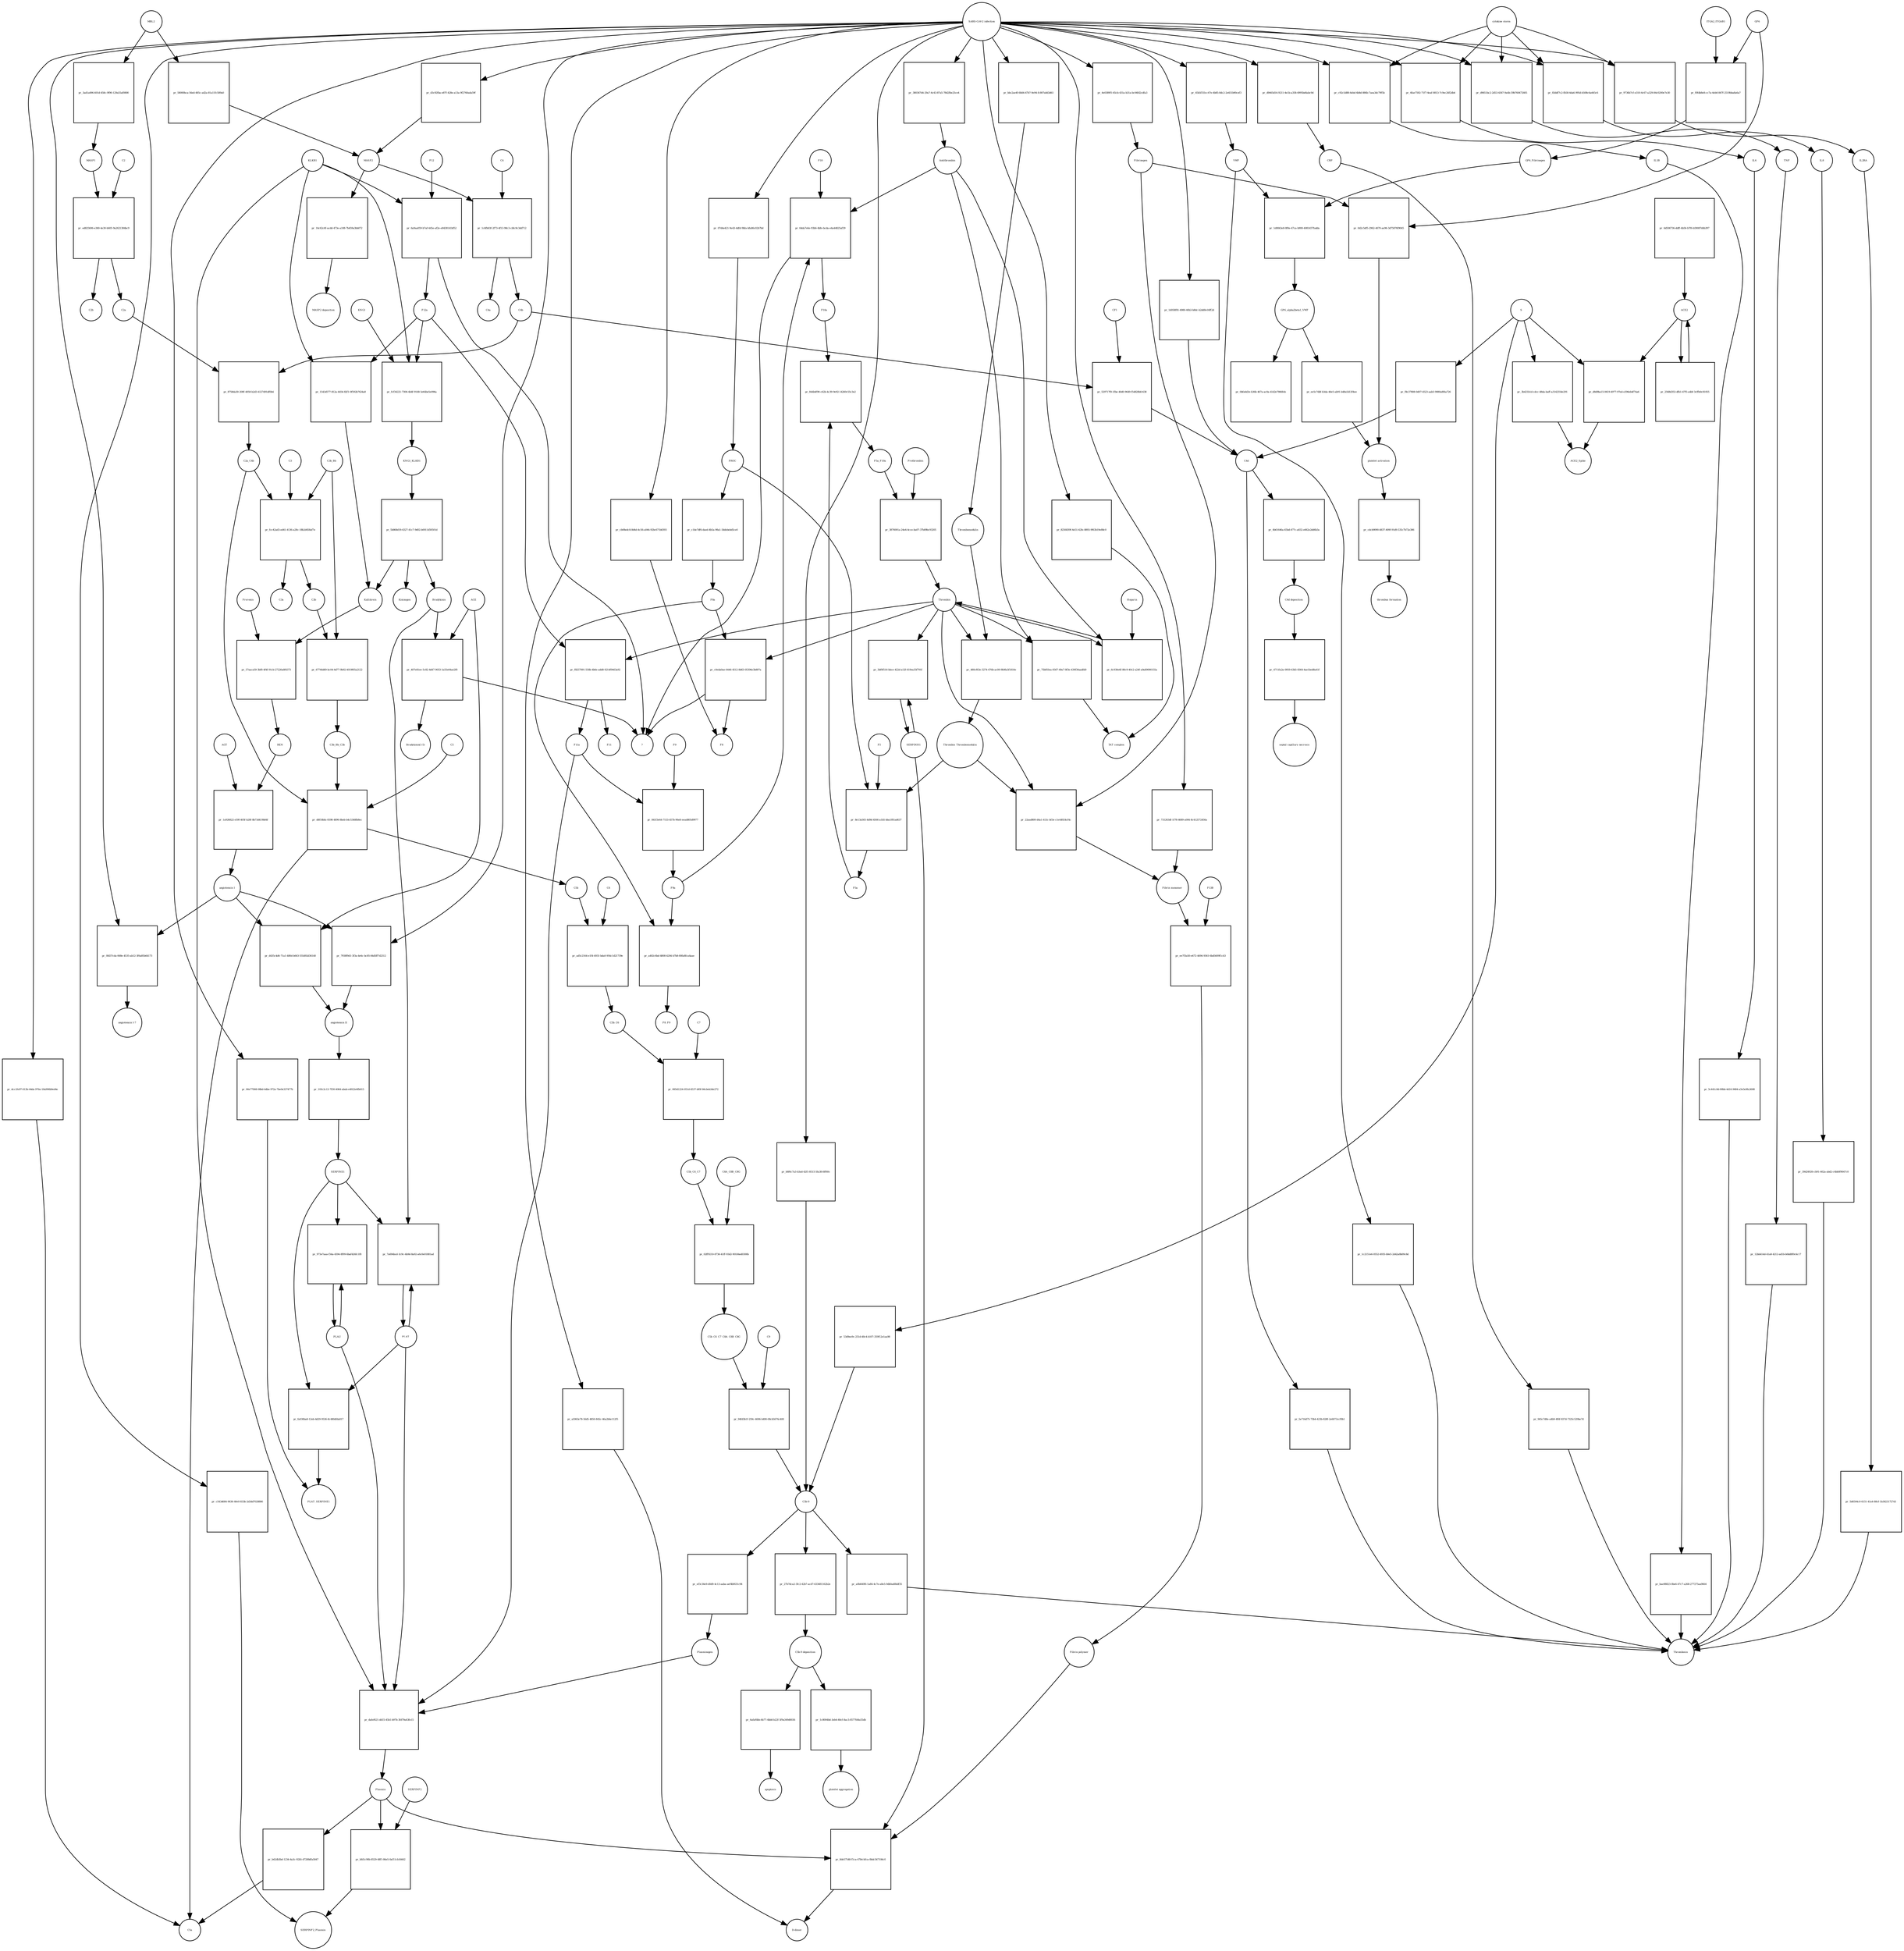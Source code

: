 strict digraph  {
C4b [annotation="", bipartite=0, cls=macromolecule, fontsize=4, label=C4b, shape=circle];
"pr_8758da30-208f-4058-b2d3-4127d91df0b4" [annotation="", bipartite=1, cls=process, fontsize=4, label="pr_8758da30-208f-4058-b2d3-4127d91df0b4", shape=square];
C2a [annotation="", bipartite=0, cls=macromolecule, fontsize=4, label=C2a, shape=circle];
C2a_C4b [annotation="", bipartite=0, cls=complex, fontsize=4, label=C2a_C4b, shape=circle];
C3b [annotation="", bipartite=0, cls=macromolecule, fontsize=4, label=C3b, shape=circle];
"pr_67746d69-bc04-4d77-9b92-4019f65a2122" [annotation="", bipartite=1, cls=process, fontsize=4, label="pr_67746d69-bc04-4d77-9b92-4019f65a2122", shape=square];
C3b_Bb [annotation="urn_miriam_pubmed_12440962|urn_miriam_brenda_3.4.21.47", bipartite=0, cls=complex, fontsize=4, label=C3b_Bb, shape=circle];
C3b_Bb_C3b [annotation="urn_miriam_pubmed_12440962|urn_miriam_brenda_34.4.21.47", bipartite=0, cls=complex, fontsize=4, label=C3b_Bb_C3b, shape=circle];
"pr_529717f0-1fbe-40d0-9649-f54828bfc638" [annotation="", bipartite=1, cls=process, fontsize=4, label="pr_529717f0-1fbe-40d0-9649-f54828bfc638", shape=square];
C4d [annotation="", bipartite=0, cls=macromolecule, fontsize=4, label=C4d, shape=circle];
CFI [annotation="urn_miriam_hgnc_HGNC%3A2771", bipartite=0, cls=macromolecule, fontsize=4, label=CFI, shape=circle];
"pr_4b61646a-65bd-477c-a832-e662e2dd6b3a" [annotation="", bipartite=1, cls=process, fontsize=4, label="pr_4b61646a-65bd-477c-a832-e662e2dd6b3a", shape=square];
"C4d deposition" [annotation="", bipartite=0, cls=phenotype, fontsize=4, label="C4d deposition", shape=circle];
"pr_4711fa2a-0959-43b5-8364-4ae1bed8a41f" [annotation="", bipartite=1, cls=process, fontsize=4, label="pr_4711fa2a-0959-43b5-8364-4ae1bed8a41f", shape=square];
"septal capillary necrosis" [annotation="", bipartite=0, cls=phenotype, fontsize=4, label="septal capillary necrosis", shape=circle];
"C5b-9" [annotation="", bipartite=0, cls=complex, fontsize=4, label="C5b-9", shape=circle];
"pr_27b7dca2-3fc2-42b7-acd7-633481162b2e" [annotation="", bipartite=1, cls=process, fontsize=4, label="pr_27b7dca2-3fc2-42b7-acd7-633481162b2e", shape=square];
"C5b-9 deposition" [annotation="", bipartite=0, cls=phenotype, fontsize=4, label="C5b-9 deposition", shape=circle];
"SARS-CoV-2 infection" [annotation=urn_miriam_taxonomy_2697049, bipartite=0, cls=phenotype, fontsize=4, label="SARS-CoV-2 infection", shape=circle];
"pr_731263df-1f78-4689-a004-8c412572456a" [annotation="", bipartite=1, cls=process, fontsize=4, label="pr_731263df-1f78-4689-a004-8c412572456a", shape=square];
"Fibrin monomer" [annotation="", bipartite=0, cls=macromolecule, fontsize=4, label="Fibrin monomer", shape=circle];
"pr_cb08edc8-8d4d-4c56-a044-92bc671b8393" [annotation="", bipartite=1, cls=process, fontsize=4, label="pr_cb08edc8-8d4d-4c56-a044-92bc671b8393", shape=square];
F8 [annotation="urn_miriam_hgnc_HGNC%3A3546", bipartite=0, cls=macromolecule, fontsize=4, label=F8, shape=circle];
"pr_380367d4-29a7-4c43-87a5-78d2fbe25ce4" [annotation="", bipartite=1, cls=process, fontsize=4, label="pr_380367d4-29a7-4c43-87a5-78d2fbe25ce4", shape=square];
Antithrombin [annotation="urn_miriam_hgnc_HGNC%3A775", bipartite=0, cls=macromolecule, fontsize=4, label=Antithrombin, shape=circle];
S [annotation="urn_miriam_uniprot_P0DTC2|urn_miriam_uniprot_P59594", bipartite=0, cls=macromolecule, fontsize=4, label=S, shape=circle];
"pr_3b421b1d-cdcc-48da-baff-a3142554e291" [annotation="", bipartite=1, cls="omitted process", fontsize=4, label="pr_3b421b1d-cdcc-48da-baff-a3142554e291", shape=square];
ACE2_Spike [annotation="", bipartite=0, cls=complex, fontsize=4, label=ACE2_Spike, shape=circle];
Bradykinin [annotation="urn_miriam_obo.chebi_CHEBI%3A3165", bipartite=0, cls=macromolecule, fontsize=4, label=Bradykinin, shape=circle];
"pr_407e81ee-5c82-4d47-9053-1a55e04ae2f8" [annotation="", bipartite=1, cls=process, fontsize=4, label="pr_407e81ee-5c82-4d47-9053-1a55e04ae2f8", shape=square];
"Bradykinin(1-5)" [annotation="", bipartite=0, cls=macromolecule, fontsize=4, label="Bradykinin(1-5)", shape=circle];
"?" [annotation="", bipartite=0, cls=macromolecule, fontsize=4, label="?", shape=circle];
ACE [annotation="urn_miriam_hgnc_HGNC%3A2707", bipartite=0, cls=macromolecule, fontsize=4, label=ACE, shape=circle];
ACE2 [annotation="urn_miriam_hgnc_HGNC%3A13557", bipartite=0, cls=macromolecule, fontsize=4, label=ACE2, shape=circle];
"pr_2568d353-dfb1-47f5-a4bf-3cffb0c81055" [annotation="", bipartite=1, cls=process, fontsize=4, label="pr_2568d353-dfb1-47f5-a4bf-3cffb0c81055", shape=square];
"pr_d8d9ba15-0619-4977-97ed-e396eb4f74a6" [annotation="", bipartite=1, cls=process, fontsize=4, label="pr_d8d9ba15-0619-4977-97ed-e396eb4f74a6", shape=square];
"pr_6d506736-ddff-4b56-b7f6-b59087d4b397" [annotation="", bipartite=1, cls=process, fontsize=4, label="pr_6d506736-ddff-4b56-b7f6-b59087d4b397", shape=square];
"angiotensin I" [annotation="urn_miriam_obo.chebi_CHEBI%3A2718", bipartite=0, cls="simple chemical", fontsize=4, label="angiotensin I", shape=circle];
"pr_0fd37cda-068e-4535-ab12-3f6a85b64173" [annotation="", bipartite=1, cls=process, fontsize=4, label="pr_0fd37cda-068e-4535-ab12-3f6a85b64173", shape=square];
"angiotensin I-7" [annotation="urn_miriam_obo.chebi_CHEBI%3A55438", bipartite=0, cls="simple chemical", fontsize=4, label="angiotensin I-7", shape=circle];
"pr_f8c37808-0d07-4523-aab5-9080a8f4a726" [annotation="", bipartite=1, cls=process, fontsize=4, label="pr_f8c37808-0d07-4523-aab5-9080a8f4a726", shape=square];
"pr_53d9ee9c-251d-48c4-b107-359f12e1aa98" [annotation="", bipartite=1, cls=process, fontsize=4, label="pr_53d9ee9c-251d-48c4-b107-359f12e1aa98", shape=square];
"pr_6afaf6bb-4b77-4bb8-b22f-5f9a349d0036" [annotation="", bipartite=1, cls=process, fontsize=4, label="pr_6afaf6bb-4b77-4bb8-b22f-5f9a349d0036", shape=square];
apoptosis [annotation="urn_miriam_obo.go_GO%3A0006915", bipartite=0, cls=phenotype, fontsize=4, label=apoptosis, shape=circle];
"pr_1c8004bd-3eb4-48cf-8ac3-8577fd4a55db" [annotation="", bipartite=1, cls=process, fontsize=4, label="pr_1c8004bd-3eb4-48cf-8ac3-8577fd4a55db", shape=square];
"platelet aggregation" [annotation="urn_miriam_obo.go_GO%3A0030168", bipartite=0, cls=phenotype, fontsize=4, label="platelet aggregation", shape=circle];
"pr_d9465d16-9211-4e1b-a358-6995bd4abc9d" [annotation="", bipartite=1, cls=process, fontsize=4, label="pr_d9465d16-9211-4e1b-a358-6995bd4abc9d", shape=square];
CRP [annotation="urn_miriam_hgnc_HGNC%3A2367", bipartite=0, cls=macromolecule, fontsize=4, label=CRP, shape=circle];
"pr_d3c92fba-e87f-428e-a13a-9f2760ada59f" [annotation="", bipartite=1, cls=process, fontsize=4, label="pr_d3c92fba-e87f-428e-a13a-9f2760ada59f", shape=square];
MASP2 [annotation=urn_miriam_hgnc_6902, bipartite=0, cls=macromolecule, fontsize=4, label=MASP2, shape=circle];
"pr_45b5f31b-c47e-4b85-8dc2-2e451b90cef3" [annotation="", bipartite=1, cls=process, fontsize=4, label="pr_45b5f31b-c47e-4b85-8dc2-2e451b90cef3", shape=square];
VWF [annotation="urn_miriam_hgnc_HGNC%3A12726", bipartite=0, cls=macromolecule, fontsize=4, label=VWF, shape=circle];
"pr_945c7d8e-a4b9-4f6f-837d-7325c529be7d" [annotation="", bipartite=1, cls=process, fontsize=4, label="pr_945c7d8e-a4b9-4f6f-837d-7325c529be7d", shape=square];
Thrombosis [annotation="urn_miriam_mesh_D013923|urn_miriam_mesh_D055806", bipartite=0, cls=phenotype, fontsize=4, label=Thrombosis, shape=circle];
"pr_1c2151e6-0552-4935-b0e5-2d42a8b09c8d" [annotation="", bipartite=1, cls=process, fontsize=4, label="pr_1c2151e6-0552-4935-b0e5-2d42a8b09c8d", shape=square];
"pr_07d4e421-9e43-4dfd-9bfa-bfa86c02b7bd" [annotation="", bipartite=1, cls=process, fontsize=4, label="pr_07d4e421-9e43-4dfd-9bfa-bfa86c02b7bd", shape=square];
PROC [annotation="urn_miriam_hgnc_HGNC%3A9451", bipartite=0, cls=macromolecule, fontsize=4, label=PROC, shape=circle];
"pr_1d058f81-4980-40b3-b8dc-b2dd0e16ff2d" [annotation="", bipartite=1, cls=process, fontsize=4, label="pr_1d058f81-4980-40b3-b8dc-b2dd0e16ff2d", shape=square];
Plasmin [annotation="urn_miriam_hgnc_HGNC%3A9051", bipartite=0, cls=macromolecule, fontsize=4, label=Plasmin, shape=circle];
"pr_bfd1c90b-8529-48f1-86e5-0af11cb16662" [annotation="", bipartite=1, cls=process, fontsize=4, label="pr_bfd1c90b-8529-48f1-86e5-0af11cb16662", shape=square];
SERPINF2 [annotation="urn_miriam_hgnc_HGNC%3A9075", bipartite=0, cls=macromolecule, fontsize=4, label=SERPINF2, shape=circle];
SERPINF2_Plasmin [annotation="", bipartite=0, cls=complex, fontsize=4, label=SERPINF2_Plasmin, shape=circle];
"pr_c543d684-9636-40e0-833b-2d3dd7028886" [annotation="", bipartite=1, cls=process, fontsize=4, label="pr_c543d684-9636-40e0-833b-2d3dd7028886", shape=square];
"pr_bbc2ae4f-68d4-47b7-9e94-fc807a8d3d61" [annotation="", bipartite=1, cls=process, fontsize=4, label="pr_bbc2ae4f-68d4-47b7-9e94-fc807a8d3d61", shape=square];
Thrombomodulin [annotation="urn_miriam_hgnc_HGNC%3A11784", bipartite=0, cls=macromolecule, fontsize=4, label=Thrombomodulin, shape=circle];
KLKB1 [annotation=urn_miriam_hgnc_6371, bipartite=0, cls=macromolecule, fontsize=4, label=KLKB1, shape=circle];
"pr_1543d577-812a-4454-82f1-0f592b7624a8" [annotation="", bipartite=1, cls=process, fontsize=4, label="pr_1543d577-812a-4454-82f1-0f592b7624a8", shape=square];
Kallikrein [annotation=urn_miriam_hgnc_6371, bipartite=0, cls=macromolecule, fontsize=4, label=Kallikrein, shape=circle];
F12a [annotation="urn_miriam_hgnc_HGNC%3A3530", bipartite=0, cls=macromolecule, fontsize=4, label=F12a, shape=circle];
"pr_8256839f-4e51-42fe-8893-9f63b19e88c0" [annotation="", bipartite=1, cls=process, fontsize=4, label="pr_8256839f-4e51-42fe-8893-9f63b19e88c0", shape=square];
"TAT complex" [annotation=urn_miriam_pubmed_22930518, bipartite=0, cls=complex, fontsize=4, label="TAT complex", shape=circle];
"pr_06e77968-08bd-4dbe-972a-7be0e337477b" [annotation="", bipartite=1, cls=process, fontsize=4, label="pr_06e77968-08bd-4dbe-972a-7be0e337477b", shape=square];
PLAT_SERPINE1 [annotation=urn_miriam_pubmed_22449964, bipartite=0, cls=complex, fontsize=4, label=PLAT_SERPINE1, shape=circle];
KNG1_KLKB1 [annotation=urn_miriam_pubmed_17598838, bipartite=0, cls=complex, fontsize=4, label=KNG1_KLKB1, shape=circle];
"pr_5b868d19-6327-41c7-9d02-b0011d50501d" [annotation="", bipartite=1, cls=process, fontsize=4, label="pr_5b868d19-6327-41c7-9d02-b0011d50501d", shape=square];
Kininogen [annotation="urn_miriam_hgnc_HGNC%3A6383", bipartite=0, cls=macromolecule, fontsize=4, label=Kininogen, shape=circle];
"pr_b8f6c7a3-b3ad-42f1-8515-5fa3fc6ff60c" [annotation="", bipartite=1, cls=process, fontsize=4, label="pr_b8f6c7a3-b3ad-42f1-8515-5fa3fc6ff60c", shape=square];
"pr_dcc1fe97-613b-44da-976a-18a996b9ed4e" [annotation="", bipartite=1, cls=process, fontsize=4, label="pr_dcc1fe97-613b-44da-976a-18a996b9ed4e", shape=square];
C5a [annotation="", bipartite=0, cls=macromolecule, fontsize=4, label=C5a, shape=circle];
PLAT [annotation="urn_miriam_hgnc_HGNC%3A9051", bipartite=0, cls=macromolecule, fontsize=4, label=PLAT, shape=circle];
"pr_7a694bcd-3c9c-4b9d-8a92-a6c0e01881ad" [annotation="", bipartite=1, cls=process, fontsize=4, label="pr_7a694bcd-3c9c-4b9d-8a92-a6c0e01881ad", shape=square];
SERPINE1 [annotation="urn_miriam_hgnc_HGNC%3A8593", bipartite=0, cls=macromolecule, fontsize=4, label=SERPINE1, shape=circle];
AGT [annotation="urn_miriam_hgnc_HGNC%3A333", bipartite=0, cls=macromolecule, fontsize=4, label=AGT, shape=circle];
"pr_1a926822-e59f-405f-b28f-8b73d419b84f" [annotation="", bipartite=1, cls=process, fontsize=4, label="pr_1a926822-e59f-405f-b28f-8b73d419b84f", shape=square];
REN [annotation="urn_miriam_hgnc_HGNC%3A9958", bipartite=0, cls=macromolecule, fontsize=4, label=REN, shape=circle];
C2 [annotation="urn_miriam_hgnc_HGNC%3A1248", bipartite=0, cls=macromolecule, fontsize=4, label=C2, shape=circle];
"pr_ed825606-e360-4e30-b605-9a2621384bc9" [annotation="", bipartite=1, cls=process, fontsize=4, label="pr_ed825606-e360-4e30-b605-9a2621384bc9", shape=square];
C2b [annotation="", bipartite=0, cls=macromolecule, fontsize=4, label=C2b, shape=circle];
MASP1 [annotation="urn_miriam_hgnc_HGNC%3A6901", bipartite=0, cls=macromolecule, fontsize=4, label=MASP1, shape=circle];
MBL2 [annotation=urn_miriam_hgnc_6902, bipartite=0, cls=macromolecule, fontsize=4, label=MBL2, shape=circle];
"pr_58000bca-56ed-485c-ad2a-81a11fc589a0" [annotation="", bipartite=1, cls=process, fontsize=4, label="pr_58000bca-56ed-485c-ad2a-81a11fc589a0", shape=square];
"pr_3ad1a496-601d-458c-9f90-129a55af0800" [annotation="", bipartite=1, cls=process, fontsize=4, label="pr_3ad1a496-601d-458c-9f90-129a55af0800", shape=square];
F10 [annotation="urn_miriam_hgnc_HGNC%3A3528", bipartite=0, cls=macromolecule, fontsize=4, label=F10, shape=circle];
"pr_64da7e6e-93b6-4bfe-bcda-e4a44825af39" [annotation="", bipartite=1, cls=process, fontsize=4, label="pr_64da7e6e-93b6-4bfe-bcda-e4a44825af39", shape=square];
F10a [annotation="urn_miriam_hgnc_HGNC%3A3528", bipartite=0, cls=macromolecule, fontsize=4, label=F10a, shape=circle];
F9a [annotation="", bipartite=0, cls=macromolecule, fontsize=4, label=F9a, shape=circle];
C3 [annotation="urn_miriam_hgnc_HGNC%3A1318", bipartite=0, cls=macromolecule, fontsize=4, label=C3, shape=circle];
"pr_fcc42ad3-ed41-4136-a28c-18b2d458af7e" [annotation="", bipartite=1, cls=process, fontsize=4, label="pr_fcc42ad3-ed41-4136-a28c-18b2d458af7e", shape=square];
C3a [annotation="", bipartite=0, cls=macromolecule, fontsize=4, label=C3a, shape=circle];
Prorenin [annotation="", bipartite=0, cls=macromolecule, fontsize=4, label=Prorenin, shape=circle];
"pr_57aaca59-3bf8-4f4f-91cb-27220a8f4373" [annotation="", bipartite=1, cls=process, fontsize=4, label="pr_57aaca59-3bf8-4f4f-91cb-27220a8f4373", shape=square];
F8a [annotation="urn_miriam_hgnc_HGNC%3A3546", bipartite=0, cls=macromolecule, fontsize=4, label=F8a, shape=circle];
"pr_c0eda0ae-6446-4512-8d63-05396e3b897a" [annotation="", bipartite=1, cls=process, fontsize=4, label="pr_c0eda0ae-6446-4512-8d63-05396e3b897a", shape=square];
Thrombin [annotation="urn_miriam_hgnc_HGNC%3A3535", bipartite=0, cls=macromolecule, fontsize=4, label=Thrombin, shape=circle];
"pr_6c930e6f-80c9-40c2-a24f-a9a89090155a" [annotation="", bipartite=1, cls=process, fontsize=4, label="pr_6c930e6f-80c9-40c2-a24f-a9a89090155a", shape=square];
Heparin [annotation="urn_miriam_pubmed_708377|urn_miriam_obo.chebi_CHEBI%3A28304", bipartite=0, cls="simple chemical", fontsize=4, label=Heparin, shape=circle];
"pr_d435c4d6-71a1-480d-b663-555d92d36140" [annotation="", bipartite=1, cls=process, fontsize=4, label="pr_d435c4d6-71a1-480d-b663-555d92d36140", shape=square];
"angiotensin II" [annotation="urn_miriam_obo.chebi_CHEBI%3A2718", bipartite=0, cls="simple chemical", fontsize=4, label="angiotensin II", shape=circle];
IL2RA [annotation="urn_miriam_hgnc_HGNC%3A6008", bipartite=0, cls=macromolecule, fontsize=4, label=IL2RA, shape=circle];
"pr_5d6504c0-6151-41a4-88cf-1b36231727d1" [annotation="", bipartite=1, cls=process, fontsize=4, label="pr_5d6504c0-6151-41a4-88cf-1b36231727d1", shape=square];
PLAU [annotation="", bipartite=0, cls=macromolecule, fontsize=4, label=PLAU, shape=circle];
"pr_973e7aaa-f34a-4594-8f99-6baf426fc1f8" [annotation="", bipartite=1, cls=process, fontsize=4, label="pr_973e7aaa-f34a-4594-8f99-6baf426fc1f8", shape=square];
F12 [annotation="urn_miriam_hgnc_HGNC%3A3530", bipartite=0, cls=macromolecule, fontsize=4, label=F12, shape=circle];
"pr_6a9aa059-b7af-445e-af2e-e8438141bf52" [annotation="", bipartite=1, cls=process, fontsize=4, label="pr_6a9aa059-b7af-445e-af2e-e8438141bf52", shape=square];
"pr_f8257091-558b-4b6e-add8-9214f9463a92" [annotation="", bipartite=1, cls=process, fontsize=4, label="pr_f8257091-558b-4b6e-add8-9214f9463a92", shape=square];
F11 [annotation="urn_miriam_hgnc_HGNC%3A3529", bipartite=0, cls=macromolecule, fontsize=4, label=F11, shape=circle];
F11a [annotation="urn_miriam_hgnc_HGNC%3A3529", bipartite=0, cls=macromolecule, fontsize=4, label=F11a, shape=circle];
C4 [annotation="", bipartite=0, cls=macromolecule, fontsize=4, label=C4, shape=circle];
"pr_1c6fb03f-2f73-4f13-98c3-cbfc9c3dd712" [annotation="", bipartite=1, cls=process, fontsize=4, label="pr_1c6fb03f-2f73-4f13-98c3-cbfc9c3dd712", shape=square];
C4a [annotation="", bipartite=0, cls=macromolecule, fontsize=4, label=C4a, shape=circle];
"pr_fa030ba8-12eb-4d29-9536-8c480dfda817" [annotation="", bipartite=1, cls=process, fontsize=4, label="pr_fa030ba8-12eb-4d29-9536-8c480dfda817", shape=square];
"pr_a402c6bd-4808-4204-b7b8-80fa8fca4aae" [annotation="", bipartite=1, cls=process, fontsize=4, label="pr_a402c6bd-4808-4204-b7b8-80fa8fca4aae", shape=square];
F8_F9 [annotation=urn_miriam_pubmed_22471307, bipartite=0, cls=complex, fontsize=4, label=F8_F9, shape=circle];
"pr_844b4f90-c62b-4c39-9e92-14260c55c3e2" [annotation="", bipartite=1, cls=process, fontsize=4, label="pr_844b4f90-c62b-4c39-9e92-14260c55c3e2", shape=square];
F5a [annotation="urn_miriam_hgnc_HGNC%3A3542", bipartite=0, cls=macromolecule, fontsize=4, label=F5a, shape=circle];
F5a_F10a [annotation=urn_miriam_pubmed_2303476, bipartite=0, cls=complex, fontsize=4, label=F5a_F10a, shape=circle];
F5 [annotation="urn_miriam_hgnc_HGNC%3A3541", bipartite=0, cls=macromolecule, fontsize=4, label=F5, shape=circle];
"pr_8e13a565-4d9d-4566-a1b5-bba1f81ad637" [annotation="", bipartite=1, cls=process, fontsize=4, label="pr_8e13a565-4d9d-4566-a1b5-bba1f81ad637", shape=square];
Thrombin_Thrombomodulin [annotation="urn_miriam_pubmed_6282863|urn_miriam_taxonomy_9986", bipartite=0, cls=complex, fontsize=4, label=Thrombin_Thrombomodulin, shape=circle];
SERPINH1 [annotation="urn_miriam_hgnc_HGNC%3A1546", bipartite=0, cls=macromolecule, fontsize=4, label=SERPINH1, shape=circle];
"pr_3bf0f516-bbce-422d-a12f-619ea35f791f" [annotation="", bipartite=1, cls=process, fontsize=4, label="pr_3bf0f516-bbce-422d-a12f-619ea35f791f", shape=square];
IL1B [annotation=urn_miriam_hgnc_5992, bipartite=0, cls=macromolecule, fontsize=4, label=IL1B, shape=circle];
"pr_bae98823-0be6-47c7-a268-277275aa9664" [annotation="", bipartite=1, cls=process, fontsize=4, label="pr_bae98823-0be6-47c7-a268-277275aa9664", shape=square];
IL6 [annotation=urn_miriam_hgnc_6018, bipartite=0, cls=macromolecule, fontsize=4, label=IL6, shape=circle];
"pr_5c441c8d-80bb-4d16-9684-a5e5e9fa3608" [annotation="", bipartite=1, cls=process, fontsize=4, label="pr_5c441c8d-80bb-4d16-9684-a5e5e9fa3608", shape=square];
TNF [annotation=urn_miriam_hgnc_11892, bipartite=0, cls=macromolecule, fontsize=4, label=TNF, shape=circle];
"pr_12bb414d-41a8-4212-ad1b-b0dd8f0c6c17" [annotation="", bipartite=1, cls=process, fontsize=4, label="pr_12bb414d-41a8-4212-ad1b-b0dd8f0c6c17", shape=square];
IL8 [annotation="urn_miriam_hgnc_HGNC%3A6025", bipartite=0, cls=macromolecule, fontsize=4, label=IL8, shape=circle];
"pr_39d24926-cb91-462a-abd2-c4bb0f9647c0" [annotation="", bipartite=1, cls=process, fontsize=4, label="pr_39d24926-cb91-462a-abd2-c4bb0f9647c0", shape=square];
Fibrinogen [annotation=urn_miriam_pubmed_19296670, bipartite=0, cls=complex, fontsize=4, label=Fibrinogen, shape=circle];
"pr_22aad800-d4a1-413c-bf3e-c1e44924cf4c" [annotation="", bipartite=1, cls=process, fontsize=4, label="pr_22aad800-d4a1-413c-bf3e-c1e44924cf4c", shape=square];
C5 [annotation="urn_miriam_hgnc_HGNC%3A1331", bipartite=0, cls=macromolecule, fontsize=4, label=C5, shape=circle];
"pr_d8f18bfa-0598-4896-8beb-b4c5348fb8ec" [annotation="", bipartite=1, cls=process, fontsize=4, label="pr_d8f18bfa-0598-4896-8beb-b4c5348fb8ec", shape=square];
C5b [annotation="", bipartite=0, cls=macromolecule, fontsize=4, label=C5b, shape=circle];
"pr_ad5c2164-e1f4-4931-bda0-956c1d21739e" [annotation="", bipartite=1, cls=process, fontsize=4, label="pr_ad5c2164-e1f4-4931-bda0-956c1d21739e", shape=square];
C6 [annotation="urn_miriam_hgnc_HGNC%3A1339", bipartite=0, cls=macromolecule, fontsize=4, label=C6, shape=circle];
C5b_C6 [annotation="", bipartite=0, cls=complex, fontsize=4, label=C5b_C6, shape=circle];
"pr_085d1224-051d-4537-bf0f-66cbeb3de272" [annotation="", bipartite=1, cls=process, fontsize=4, label="pr_085d1224-051d-4537-bf0f-66cbeb3de272", shape=square];
C7 [annotation="urn_miriam_hgnc_HGNC%3A1346", bipartite=0, cls=macromolecule, fontsize=4, label=C7, shape=circle];
C5b_C6_C7 [annotation=urn_miriam_pubmed_28630159, bipartite=0, cls=complex, fontsize=4, label=C5b_C6_C7, shape=circle];
"pr_02ff9210-8736-41ff-93d2-90184ed0300b" [annotation="", bipartite=1, cls=process, fontsize=4, label="pr_02ff9210-8736-41ff-93d2-90184ed0300b", shape=square];
C8A_C8B_C8G [annotation="", bipartite=0, cls=complex, fontsize=4, label=C8A_C8B_C8G, shape=circle];
C5b_C6_C7_C8A_C8B_C8G [annotation=urn_miriam_pubmed_28630159, bipartite=0, cls=complex, fontsize=4, label=C5b_C6_C7_C8A_C8B_C8G, shape=circle];
"pr_94fd3b1f-259c-4696-b490-08cb5676c400" [annotation="", bipartite=1, cls=process, fontsize=4, label="pr_94fd3b1f-259c-4696-b490-08cb5676c400", shape=square];
C9 [annotation="urn_miriam_hgnc_HGNC%3A1358", bipartite=0, cls=macromolecule, fontsize=4, label=C9, shape=circle];
"pr_7938f9d1-3f3a-4e6c-bc85-84d5ff7d2312" [annotation="", bipartite=1, cls=process, fontsize=4, label="pr_7938f9d1-3f3a-4e6c-bc85-84d5ff7d2312", shape=square];
"cytokine storm" [annotation=urn_miriam_pubmed_2504360, bipartite=0, cls=phenotype, fontsize=4, label="cytokine storm", shape=circle];
"pr_c92c5d88-6ebd-4b8d-886b-7aea3dc79f5b" [annotation="", bipartite=1, cls=process, fontsize=4, label="pr_c92c5d88-6ebd-4b8d-886b-7aea3dc79f5b", shape=square];
"pr_a5963e78-56d5-4850-845c-46a2b6e112f5" [annotation="", bipartite=1, cls=process, fontsize=4, label="pr_a5963e78-56d5-4850-845c-46a2b6e112f5", shape=square];
"D-dimer" [annotation=urn_miriam_pubmed_19008457, bipartite=0, cls=macromolecule, fontsize=4, label="D-dimer", shape=circle];
"pr_4e0389f1-65cb-431a-b31a-bc04fd2cdfa3" [annotation="", bipartite=1, cls=process, fontsize=4, label="pr_4e0389f1-65cb-431a-b31a-bc04fd2cdfa3", shape=square];
"pr_4fae7592-71f7-4eaf-8813-7c9ec26f2db4" [annotation="", bipartite=1, cls=process, fontsize=4, label="pr_4fae7592-71f7-4eaf-8813-7c9ec26f2db4", shape=square];
"pr_83ddf7c2-fb58-4da6-995d-b508c6a445c6" [annotation="", bipartite=1, cls=process, fontsize=4, label="pr_83ddf7c2-fb58-4da6-995d-b508c6a445c6", shape=square];
"pr_9736b7cf-e310-4c67-a329-84c0200e7e30" [annotation="", bipartite=1, cls=process, fontsize=4, label="pr_9736b7cf-e310-4c67-a329-84c0200e7e30", shape=square];
Plasminogen [annotation="urn_miriam_hgnc_HGNC%3A9071", bipartite=0, cls=macromolecule, fontsize=4, label=Plasminogen, shape=circle];
"pr_dafef621-dd15-45b1-b97b-3fd79a63fe15" [annotation="", bipartite=1, cls=process, fontsize=4, label="pr_dafef621-dd15-45b1-b97b-3fd79a63fe15", shape=square];
"pr_75bf03ea-0567-49a7-8f3e-439f30aadfd0" [annotation="", bipartite=1, cls=process, fontsize=4, label="pr_75bf03ea-0567-49a7-8f3e-439f30aadfd0", shape=square];
Prothrombin [annotation="urn_miriam_hgnc_HGNC%3A3535", bipartite=0, cls=macromolecule, fontsize=4, label=Prothrombin, shape=circle];
"pr_3876001a-24e4-4cce-ba07-37b89bc93205" [annotation="", bipartite=1, cls=process, fontsize=4, label="pr_3876001a-24e4-4cce-ba07-37b89bc93205", shape=square];
"pr_c1de7df6-daed-4b5a-98a1-5ddebebd5ce0" [annotation="", bipartite=1, cls=process, fontsize=4, label="pr_c1de7df6-daed-4b5a-98a1-5ddebebd5ce0", shape=square];
"pr_103c2c13-7f30-4064-abab-e4922e0fb015" [annotation="", bipartite=1, cls=process, fontsize=4, label="pr_103c2c13-7f30-4064-abab-e4922e0fb015", shape=square];
"pr_480cf63e-3274-476b-ac09-9b9fa5f1810e" [annotation="", bipartite=1, cls=process, fontsize=4, label="pr_480cf63e-3274-476b-ac09-9b9fa5f1810e", shape=square];
F9 [annotation="urn_miriam_hgnc_HGNC%3A35531", bipartite=0, cls=macromolecule, fontsize=4, label=F9, shape=circle];
"pr_841f3e44-7153-457b-96e8-eead805d9977" [annotation="", bipartite=1, cls=process, fontsize=4, label="pr_841f3e44-7153-457b-96e8-eead805d9977", shape=square];
"pr_fcf34221-7306-4b4f-9168-5e64be5e096a" [annotation="", bipartite=1, cls=process, fontsize=4, label="pr_fcf34221-7306-4b4f-9168-5e64be5e096a", shape=square];
KNG1 [annotation="urn_miriam_hgnc.symbol_6383", bipartite=0, cls=macromolecule, fontsize=4, label=KNG1, shape=circle];
"pr_16c62c6f-acdd-473e-a108-7b459a3bb072" [annotation="", bipartite=1, cls=process, fontsize=4, label="pr_16c62c6f-acdd-473e-a108-7b459a3bb072", shape=square];
"MASP2 deposition" [annotation="", bipartite=0, cls=phenotype, fontsize=4, label="MASP2 deposition", shape=circle];
"pr_5e716d75-73b4-423b-828f-2e6073ccf0b1" [annotation="", bipartite=1, cls=process, fontsize=4, label="pr_5e716d75-73b4-423b-828f-2e6073ccf0b1", shape=square];
"pr_ef3c34e9-d0d9-4c13-aaba-aef4bf631c94" [annotation="", bipartite=1, cls=process, fontsize=4, label="pr_ef3c34e9-d0d9-4c13-aaba-aef4bf631c94", shape=square];
"pr_a0b640f6-1a84-4c7e-a8e5-9db0ad0bdf35" [annotation="", bipartite=1, cls=process, fontsize=4, label="pr_a0b640f6-1a84-4c7e-a8e5-9db0ad0bdf35", shape=square];
"pr_b42db3bd-1234-4a3c-92b5-d7288dfa5847" [annotation="", bipartite=1, cls=process, fontsize=4, label="pr_b42db3bd-1234-4a3c-92b5-d7288dfa5847", shape=square];
"pr_d9651bc2-2d53-4367-9a4b-39b760472605" [annotation="", bipartite=1, cls=process, fontsize=4, label="pr_d9651bc2-2d53-4367-9a4b-39b760472605", shape=square];
"pr_ee7f3a50-e672-4694-9361-6bd5609f1c43" [annotation="", bipartite=1, cls=process, fontsize=4, label="pr_ee7f3a50-e672-4694-9361-6bd5609f1c43", shape=square];
"Fibrin polymer" [annotation="", bipartite=0, cls=macromolecule, fontsize=4, label="Fibrin polymer", shape=circle];
F13B [annotation="", bipartite=0, cls=macromolecule, fontsize=4, label=F13B, shape=circle];
"pr_8de57548-f1ca-47b4-bfca-0bdc567106c0" [annotation="", bipartite=1, cls=process, fontsize=4, label="pr_8de57548-f1ca-47b4-bfca-0bdc567106c0", shape=square];
GP6_alpha2beta1_VWF [annotation="", bipartite=0, cls=complex, fontsize=4, label=GP6_alpha2beta1_VWF, shape=circle];
"pr_0bfa6d3e-b36b-467a-ac0a-41d2e7866feb" [annotation="", bipartite=1, cls="omitted process", fontsize=4, label="pr_0bfa6d3e-b36b-467a-ac0a-41d2e7866feb", shape=square];
"pr_ee5c7dbf-b3da-46e5-ab91-b48a5d13f4ee" [annotation="", bipartite=1, cls=process, fontsize=4, label="pr_ee5c7dbf-b3da-46e5-ab91-b48a5d13f4ee", shape=square];
"platelet activation" [annotation="urn_miriam_obo.go_GO%3A0030168", bipartite=0, cls=phenotype, fontsize=4, label="platelet activation", shape=circle];
"pr_cdcb9090-4837-409f-91d9-535c7b72e386" [annotation="", bipartite=1, cls=process, fontsize=4, label="pr_cdcb9090-4837-409f-91d9-535c7b72e386", shape=square];
"thrombus formation" [annotation="", bipartite=0, cls=phenotype, fontsize=4, label="thrombus formation", shape=circle];
"pr_0d2c5df5-2962-4670-ae96-3d75876f9045" [annotation="", bipartite=1, cls=process, fontsize=4, label="pr_0d2c5df5-2962-4670-ae96-3d75876f9045", shape=square];
GP6 [annotation=urn_miriam_hgnc_14388, bipartite=0, cls=macromolecule, fontsize=4, label=GP6, shape=circle];
"pr_f0fdb8e8-cc7a-4eb0-847f-2519bba8a6a7" [annotation="", bipartite=1, cls=process, fontsize=4, label="pr_f0fdb8e8-cc7a-4eb0-847f-2519bba8a6a7", shape=square];
ITGA2_ITGAB1 [annotation="urn_miriam_intact_EBI-16428357", bipartite=0, cls=complex, fontsize=4, label=ITGA2_ITGAB1, shape=circle];
GP6_Fibrinogen [annotation="", bipartite=0, cls=complex, fontsize=4, label=GP6_Fibrinogen, shape=circle];
"pr_1d0843e8-8f0e-47ca-b900-4081457fadda" [annotation="", bipartite=1, cls=process, fontsize=4, label="pr_1d0843e8-8f0e-47ca-b900-4081457fadda", shape=square];
C4b -> "pr_8758da30-208f-4058-b2d3-4127d91df0b4"  [annotation="", interaction_type=consumption];
C4b -> "pr_529717f0-1fbe-40d0-9649-f54828bfc638"  [annotation="", interaction_type=consumption];
"pr_8758da30-208f-4058-b2d3-4127d91df0b4" -> C2a_C4b  [annotation="", interaction_type=production];
C2a -> "pr_8758da30-208f-4058-b2d3-4127d91df0b4"  [annotation="", interaction_type=consumption];
C2a_C4b -> "pr_fcc42ad3-ed41-4136-a28c-18b2d458af7e"  [annotation=urn_miriam_pubmed_12440962, interaction_type=catalysis];
C2a_C4b -> "pr_d8f18bfa-0598-4896-8beb-b4c5348fb8ec"  [annotation=urn_miriam_pubmed_28630159, interaction_type=catalysis];
C3b -> "pr_67746d69-bc04-4d77-9b92-4019f65a2122"  [annotation="", interaction_type=consumption];
"pr_67746d69-bc04-4d77-9b92-4019f65a2122" -> C3b_Bb_C3b  [annotation="", interaction_type=production];
C3b_Bb -> "pr_67746d69-bc04-4d77-9b92-4019f65a2122"  [annotation="", interaction_type=consumption];
C3b_Bb -> "pr_fcc42ad3-ed41-4136-a28c-18b2d458af7e"  [annotation=urn_miriam_pubmed_12440962, interaction_type=catalysis];
C3b_Bb_C3b -> "pr_d8f18bfa-0598-4896-8beb-b4c5348fb8ec"  [annotation=urn_miriam_pubmed_28630159, interaction_type=catalysis];
"pr_529717f0-1fbe-40d0-9649-f54828bfc638" -> C4d  [annotation="", interaction_type=production];
C4d -> "pr_4b61646a-65bd-477c-a832-e662e2dd6b3a"  [annotation="", interaction_type=consumption];
C4d -> "pr_5e716d75-73b4-423b-828f-2e6073ccf0b1"  [annotation="", interaction_type=consumption];
CFI -> "pr_529717f0-1fbe-40d0-9649-f54828bfc638"  [annotation=urn_miriam_pubmed_19362461, interaction_type=catalysis];
"pr_4b61646a-65bd-477c-a832-e662e2dd6b3a" -> "C4d deposition"  [annotation="", interaction_type=production];
"C4d deposition" -> "pr_4711fa2a-0959-43b5-8364-4ae1bed8a41f"  [annotation="", interaction_type=consumption];
"pr_4711fa2a-0959-43b5-8364-4ae1bed8a41f" -> "septal capillary necrosis"  [annotation="", interaction_type=production];
"C5b-9" -> "pr_27b7dca2-3fc2-42b7-acd7-633481162b2e"  [annotation="", interaction_type=consumption];
"C5b-9" -> "pr_ef3c34e9-d0d9-4c13-aaba-aef4bf631c94"  [annotation="", interaction_type=consumption];
"C5b-9" -> "pr_a0b640f6-1a84-4c7e-a8e5-9db0ad0bdf35"  [annotation="", interaction_type=consumption];
"pr_27b7dca2-3fc2-42b7-acd7-633481162b2e" -> "C5b-9 deposition"  [annotation="", interaction_type=production];
"C5b-9 deposition" -> "pr_6afaf6bb-4b77-4bb8-b22f-5f9a349d0036"  [annotation="", interaction_type=consumption];
"C5b-9 deposition" -> "pr_1c8004bd-3eb4-48cf-8ac3-8577fd4a55db"  [annotation="", interaction_type=consumption];
"SARS-CoV-2 infection" -> "pr_731263df-1f78-4689-a004-8c412572456a"  [annotation="", interaction_type=consumption];
"SARS-CoV-2 infection" -> "pr_cb08edc8-8d4d-4c56-a044-92bc671b8393"  [annotation="", interaction_type=consumption];
"SARS-CoV-2 infection" -> "pr_380367d4-29a7-4c43-87a5-78d2fbe25ce4"  [annotation="", interaction_type=consumption];
"SARS-CoV-2 infection" -> "pr_0fd37cda-068e-4535-ab12-3f6a85b64173"  [annotation=urn_miriam_pubmed_23392115, interaction_type=inhibition];
"SARS-CoV-2 infection" -> "pr_d9465d16-9211-4e1b-a358-6995bd4abc9d"  [annotation="", interaction_type=consumption];
"SARS-CoV-2 infection" -> "pr_d3c92fba-e87f-428e-a13a-9f2760ada59f"  [annotation="", interaction_type=consumption];
"SARS-CoV-2 infection" -> "pr_45b5f31b-c47e-4b85-8dc2-2e451b90cef3"  [annotation="", interaction_type=consumption];
"SARS-CoV-2 infection" -> "pr_07d4e421-9e43-4dfd-9bfa-bfa86c02b7bd"  [annotation="", interaction_type=consumption];
"SARS-CoV-2 infection" -> "pr_1d058f81-4980-40b3-b8dc-b2dd0e16ff2d"  [annotation="", interaction_type=consumption];
"SARS-CoV-2 infection" -> "pr_c543d684-9636-40e0-833b-2d3dd7028886"  [annotation="", interaction_type=consumption];
"SARS-CoV-2 infection" -> "pr_bbc2ae4f-68d4-47b7-9e94-fc807a8d3d61"  [annotation="", interaction_type=consumption];
"SARS-CoV-2 infection" -> "pr_8256839f-4e51-42fe-8893-9f63b19e88c0"  [annotation="", interaction_type=consumption];
"SARS-CoV-2 infection" -> "pr_06e77968-08bd-4dbe-972a-7be0e337477b"  [annotation="", interaction_type=consumption];
"SARS-CoV-2 infection" -> "pr_b8f6c7a3-b3ad-42f1-8515-5fa3fc6ff60c"  [annotation="", interaction_type=consumption];
"SARS-CoV-2 infection" -> "pr_dcc1fe97-613b-44da-976a-18a996b9ed4e"  [annotation="", interaction_type=consumption];
"SARS-CoV-2 infection" -> "pr_7938f9d1-3f3a-4e6c-bc85-84d5ff7d2312"  [annotation=urn_miriam_pubmed_32048163, interaction_type=catalysis];
"SARS-CoV-2 infection" -> "pr_c92c5d88-6ebd-4b8d-886b-7aea3dc79f5b"  [annotation=urn_miriam_pubmed_32171193, interaction_type=stimulation];
"SARS-CoV-2 infection" -> "pr_a5963e78-56d5-4850-845c-46a2b6e112f5"  [annotation="", interaction_type=consumption];
"SARS-CoV-2 infection" -> "pr_4e0389f1-65cb-431a-b31a-bc04fd2cdfa3"  [annotation="", interaction_type=consumption];
"SARS-CoV-2 infection" -> "pr_4fae7592-71f7-4eaf-8813-7c9ec26f2db4"  [annotation=urn_miriam_pubmed_32286245, interaction_type=stimulation];
"SARS-CoV-2 infection" -> "pr_83ddf7c2-fb58-4da6-995d-b508c6a445c6"  [annotation=urn_miriam_pubmed_32286245, interaction_type=stimulation];
"SARS-CoV-2 infection" -> "pr_9736b7cf-e310-4c67-a329-84c0200e7e30"  [annotation=urn_miriam_pubmed_32286245, interaction_type=stimulation];
"SARS-CoV-2 infection" -> "pr_d9651bc2-2d53-4367-9a4b-39b760472605"  [annotation=urn_miriam_pubmed_32504360, interaction_type=stimulation];
"pr_731263df-1f78-4689-a004-8c412572456a" -> "Fibrin monomer"  [annotation="", interaction_type=production];
"Fibrin monomer" -> "pr_ee7f3a50-e672-4694-9361-6bd5609f1c43"  [annotation="", interaction_type=consumption];
"pr_cb08edc8-8d4d-4c56-a044-92bc671b8393" -> F8  [annotation="", interaction_type=production];
"pr_380367d4-29a7-4c43-87a5-78d2fbe25ce4" -> Antithrombin  [annotation="", interaction_type=production];
Antithrombin -> "pr_64da7e6e-93b6-4bfe-bcda-e4a44825af39"  [annotation="urn_miriam_pubmed_11551226|urn_miriam_pubmed_15853774", interaction_type=inhibition];
Antithrombin -> "pr_6c930e6f-80c9-40c2-a24f-a9a89090155a"  [annotation=urn_miriam_pubmed_15853774, interaction_type=inhibition];
Antithrombin -> "pr_75bf03ea-0567-49a7-8f3e-439f30aadfd0"  [annotation="", interaction_type=consumption];
S -> "pr_3b421b1d-cdcc-48da-baff-a3142554e291"  [annotation="", interaction_type=consumption];
S -> "pr_d8d9ba15-0619-4977-97ed-e396eb4f74a6"  [annotation="", interaction_type=consumption];
S -> "pr_f8c37808-0d07-4523-aab5-9080a8f4a726"  [annotation="", interaction_type=consumption];
S -> "pr_53d9ee9c-251d-48c4-b107-359f12e1aa98"  [annotation="", interaction_type=consumption];
"pr_3b421b1d-cdcc-48da-baff-a3142554e291" -> ACE2_Spike  [annotation="", interaction_type=production];
Bradykinin -> "pr_407e81ee-5c82-4d47-9053-1a55e04ae2f8"  [annotation="", interaction_type=consumption];
Bradykinin -> "pr_7a694bcd-3c9c-4b9d-8a92-a6c0e01881ad"  [annotation="urn_miriam_pubmed_10373228|urn_miriam_pubmed_2769655", interaction_type=catalysis];
"pr_407e81ee-5c82-4d47-9053-1a55e04ae2f8" -> "Bradykinin(1-5)"  [annotation="", interaction_type=production];
"pr_407e81ee-5c82-4d47-9053-1a55e04ae2f8" -> "?"  [annotation="", interaction_type=production];
ACE -> "pr_407e81ee-5c82-4d47-9053-1a55e04ae2f8"  [annotation=urn_miriam_pubmed_10969042, interaction_type=catalysis];
ACE -> "pr_d435c4d6-71a1-480d-b663-555d92d36140"  [annotation="urn_miriam_taxonomy_9606|urn_miriam_pubmed_190881|urn_miriam_pubmed_10969042", interaction_type=catalysis];
ACE2 -> "pr_2568d353-dfb1-47f5-a4bf-3cffb0c81055"  [annotation="", interaction_type=consumption];
ACE2 -> "pr_d8d9ba15-0619-4977-97ed-e396eb4f74a6"  [annotation="", interaction_type=consumption];
"pr_2568d353-dfb1-47f5-a4bf-3cffb0c81055" -> ACE2  [annotation="", interaction_type=production];
"pr_d8d9ba15-0619-4977-97ed-e396eb4f74a6" -> ACE2_Spike  [annotation="", interaction_type=production];
"pr_6d506736-ddff-4b56-b7f6-b59087d4b397" -> ACE2  [annotation="", interaction_type=production];
"angiotensin I" -> "pr_0fd37cda-068e-4535-ab12-3f6a85b64173"  [annotation="", interaction_type=consumption];
"angiotensin I" -> "pr_d435c4d6-71a1-480d-b663-555d92d36140"  [annotation="", interaction_type=consumption];
"angiotensin I" -> "pr_7938f9d1-3f3a-4e6c-bc85-84d5ff7d2312"  [annotation="", interaction_type=consumption];
"pr_0fd37cda-068e-4535-ab12-3f6a85b64173" -> "angiotensin I-7"  [annotation="", interaction_type=production];
"pr_f8c37808-0d07-4523-aab5-9080a8f4a726" -> C4d  [annotation="", interaction_type=production];
"pr_53d9ee9c-251d-48c4-b107-359f12e1aa98" -> "C5b-9"  [annotation="", interaction_type=production];
"pr_6afaf6bb-4b77-4bb8-b22f-5f9a349d0036" -> apoptosis  [annotation="", interaction_type=production];
"pr_1c8004bd-3eb4-48cf-8ac3-8577fd4a55db" -> "platelet aggregation"  [annotation="", interaction_type=production];
"pr_d9465d16-9211-4e1b-a358-6995bd4abc9d" -> CRP  [annotation="", interaction_type=production];
CRP -> "pr_945c7d8e-a4b9-4f6f-837d-7325c529be7d"  [annotation="", interaction_type=consumption];
"pr_d3c92fba-e87f-428e-a13a-9f2760ada59f" -> MASP2  [annotation="", interaction_type=production];
MASP2 -> "pr_1c6fb03f-2f73-4f13-98c3-cbfc9c3dd712"  [annotation=urn_miriam_pubmed_21664989, interaction_type=catalysis];
MASP2 -> "pr_16c62c6f-acdd-473e-a108-7b459a3bb072"  [annotation="", interaction_type=consumption];
"pr_45b5f31b-c47e-4b85-8dc2-2e451b90cef3" -> VWF  [annotation="", interaction_type=production];
VWF -> "pr_1c2151e6-0552-4935-b0e5-2d42a8b09c8d"  [annotation="", interaction_type=consumption];
VWF -> "pr_1d0843e8-8f0e-47ca-b900-4081457fadda"  [annotation="", interaction_type=consumption];
"pr_945c7d8e-a4b9-4f6f-837d-7325c529be7d" -> Thrombosis  [annotation="", interaction_type=production];
"pr_1c2151e6-0552-4935-b0e5-2d42a8b09c8d" -> Thrombosis  [annotation="", interaction_type=production];
"pr_07d4e421-9e43-4dfd-9bfa-bfa86c02b7bd" -> PROC  [annotation="", interaction_type=production];
PROC -> "pr_8e13a565-4d9d-4566-a1b5-bba1f81ad637"  [annotation="urn_miriam_pubmed_6282863|urn_miriam_pubmed_6572921|urn_miriam_pubmed_2322551", interaction_type=inhibition];
PROC -> "pr_c1de7df6-daed-4b5a-98a1-5ddebebd5ce0"  [annotation="", interaction_type=consumption];
"pr_1d058f81-4980-40b3-b8dc-b2dd0e16ff2d" -> C4d  [annotation="", interaction_type=production];
Plasmin -> "pr_bfd1c90b-8529-48f1-86e5-0af11cb16662"  [annotation="", interaction_type=consumption];
Plasmin -> "pr_b42db3bd-1234-4a3c-92b5-d7288dfa5847"  [annotation="", interaction_type=consumption];
Plasmin -> "pr_8de57548-f1ca-47b4-bfca-0bdc567106c0"  [annotation="urn_miriam_pubmed_29096812|urn_miriam_pubmed_10574983", interaction_type=catalysis];
"pr_bfd1c90b-8529-48f1-86e5-0af11cb16662" -> SERPINF2_Plasmin  [annotation="", interaction_type=production];
SERPINF2 -> "pr_bfd1c90b-8529-48f1-86e5-0af11cb16662"  [annotation="", interaction_type=consumption];
"pr_c543d684-9636-40e0-833b-2d3dd7028886" -> SERPINF2_Plasmin  [annotation="", interaction_type=production];
"pr_bbc2ae4f-68d4-47b7-9e94-fc807a8d3d61" -> Thrombomodulin  [annotation="", interaction_type=production];
Thrombomodulin -> "pr_480cf63e-3274-476b-ac09-9b9fa5f1810e"  [annotation="", interaction_type=consumption];
KLKB1 -> "pr_1543d577-812a-4454-82f1-0f592b7624a8"  [annotation="", interaction_type=consumption];
KLKB1 -> "pr_6a9aa059-b7af-445e-af2e-e8438141bf52"  [annotation=urn_miriam_pubmed_21304106, interaction_type=catalysis];
KLKB1 -> "pr_dafef621-dd15-45b1-b97b-3fd79a63fe15"  [annotation=urn_miriam_pubmed_3850647, interaction_type=catalysis];
KLKB1 -> "pr_fcf34221-7306-4b4f-9168-5e64be5e096a"  [annotation="", interaction_type=consumption];
"pr_1543d577-812a-4454-82f1-0f592b7624a8" -> Kallikrein  [annotation="", interaction_type=production];
Kallikrein -> "pr_57aaca59-3bf8-4f4f-91cb-27220a8f4373"  [annotation=urn_miriam_pubmed_12793984, interaction_type=catalysis];
F12a -> "pr_1543d577-812a-4454-82f1-0f592b7624a8"  [annotation=urn_miriam_pubmed_21304106, interaction_type=catalysis];
F12a -> "pr_f8257091-558b-4b6e-add8-9214f9463a92"  [annotation="", interaction_type=consumption];
F12a -> "pr_fcf34221-7306-4b4f-9168-5e64be5e096a"  [annotation=urn_miriam_pubmed_7944388, interaction_type=catalysis];
"pr_8256839f-4e51-42fe-8893-9f63b19e88c0" -> "TAT complex"  [annotation="", interaction_type=production];
"pr_06e77968-08bd-4dbe-972a-7be0e337477b" -> PLAT_SERPINE1  [annotation="", interaction_type=production];
KNG1_KLKB1 -> "pr_5b868d19-6327-41c7-9d02-b0011d50501d"  [annotation=urn_miriam_isbn_9781482204049, interaction_type=catalysis];
"pr_5b868d19-6327-41c7-9d02-b0011d50501d" -> Kininogen  [annotation="", interaction_type=production];
"pr_5b868d19-6327-41c7-9d02-b0011d50501d" -> Bradykinin  [annotation="", interaction_type=production];
"pr_5b868d19-6327-41c7-9d02-b0011d50501d" -> Kallikrein  [annotation="", interaction_type=production];
"pr_b8f6c7a3-b3ad-42f1-8515-5fa3fc6ff60c" -> "C5b-9"  [annotation="", interaction_type=production];
"pr_dcc1fe97-613b-44da-976a-18a996b9ed4e" -> C5a  [annotation="", interaction_type=production];
PLAT -> "pr_7a694bcd-3c9c-4b9d-8a92-a6c0e01881ad"  [annotation="", interaction_type=consumption];
PLAT -> "pr_fa030ba8-12eb-4d29-9536-8c480dfda817"  [annotation="", interaction_type=consumption];
PLAT -> "pr_dafef621-dd15-45b1-b97b-3fd79a63fe15"  [annotation=urn_miriam_pubmed_3850647, interaction_type=catalysis];
"pr_7a694bcd-3c9c-4b9d-8a92-a6c0e01881ad" -> PLAT  [annotation="", interaction_type=production];
SERPINE1 -> "pr_7a694bcd-3c9c-4b9d-8a92-a6c0e01881ad"  [annotation="urn_miriam_pubmed_10373228|urn_miriam_pubmed_2769655", interaction_type=inhibition];
SERPINE1 -> "pr_973e7aaa-f34a-4594-8f99-6baf426fc1f8"  [annotation=urn_miriam_pubmed_21199867, interaction_type=inhibition];
SERPINE1 -> "pr_fa030ba8-12eb-4d29-9536-8c480dfda817"  [annotation="", interaction_type=consumption];
AGT -> "pr_1a926822-e59f-405f-b28f-8b73d419b84f"  [annotation="", interaction_type=consumption];
"pr_1a926822-e59f-405f-b28f-8b73d419b84f" -> "angiotensin I"  [annotation="", interaction_type=production];
REN -> "pr_1a926822-e59f-405f-b28f-8b73d419b84f"  [annotation="urn_miriam_pubmed_10585461|urn_miriam_pubmed_30934934|urn_miriam_pubmed_6172448|urn_miriam_taxonomy_9606", interaction_type=catalysis];
C2 -> "pr_ed825606-e360-4e30-b605-9a2621384bc9"  [annotation="", interaction_type=consumption];
"pr_ed825606-e360-4e30-b605-9a2621384bc9" -> C2a  [annotation="", interaction_type=production];
"pr_ed825606-e360-4e30-b605-9a2621384bc9" -> C2b  [annotation="", interaction_type=production];
MASP1 -> "pr_ed825606-e360-4e30-b605-9a2621384bc9"  [annotation=urn_miriam_pubmed_10946292, interaction_type=catalysis];
MBL2 -> "pr_58000bca-56ed-485c-ad2a-81a11fc589a0"  [annotation="", interaction_type=consumption];
MBL2 -> "pr_3ad1a496-601d-458c-9f90-129a55af0800"  [annotation="", interaction_type=consumption];
"pr_58000bca-56ed-485c-ad2a-81a11fc589a0" -> MASP2  [annotation="", interaction_type=production];
"pr_3ad1a496-601d-458c-9f90-129a55af0800" -> MASP1  [annotation="", interaction_type=production];
F10 -> "pr_64da7e6e-93b6-4bfe-bcda-e4a44825af39"  [annotation="", interaction_type=consumption];
"pr_64da7e6e-93b6-4bfe-bcda-e4a44825af39" -> F10a  [annotation="", interaction_type=production];
"pr_64da7e6e-93b6-4bfe-bcda-e4a44825af39" -> "?"  [annotation="", interaction_type=production];
F10a -> "pr_844b4f90-c62b-4c39-9e92-14260c55c3e2"  [annotation="", interaction_type=consumption];
F9a -> "pr_64da7e6e-93b6-4bfe-bcda-e4a44825af39"  [annotation="urn_miriam_pubmed_11551226|urn_miriam_pubmed_15853774", interaction_type=catalysis];
F9a -> "pr_a402c6bd-4808-4204-b7b8-80fa8fca4aae"  [annotation="", interaction_type=consumption];
C3 -> "pr_fcc42ad3-ed41-4136-a28c-18b2d458af7e"  [annotation="", interaction_type=consumption];
"pr_fcc42ad3-ed41-4136-a28c-18b2d458af7e" -> C3a  [annotation="", interaction_type=production];
"pr_fcc42ad3-ed41-4136-a28c-18b2d458af7e" -> C3b  [annotation="", interaction_type=production];
Prorenin -> "pr_57aaca59-3bf8-4f4f-91cb-27220a8f4373"  [annotation="", interaction_type=consumption];
"pr_57aaca59-3bf8-4f4f-91cb-27220a8f4373" -> REN  [annotation="", interaction_type=production];
F8a -> "pr_c0eda0ae-6446-4512-8d63-05396e3b897a"  [annotation="", interaction_type=consumption];
F8a -> "pr_a402c6bd-4808-4204-b7b8-80fa8fca4aae"  [annotation="", interaction_type=consumption];
"pr_c0eda0ae-6446-4512-8d63-05396e3b897a" -> F8  [annotation="", interaction_type=production];
"pr_c0eda0ae-6446-4512-8d63-05396e3b897a" -> "?"  [annotation="", interaction_type=production];
Thrombin -> "pr_c0eda0ae-6446-4512-8d63-05396e3b897a"  [annotation=urn_miriam_pubmed_15746105, interaction_type=catalysis];
Thrombin -> "pr_6c930e6f-80c9-40c2-a24f-a9a89090155a"  [annotation="", interaction_type=consumption];
Thrombin -> "pr_f8257091-558b-4b6e-add8-9214f9463a92"  [annotation="urn_miriam_pubmed_21304106|urn_miriam_pubmed_8631976", interaction_type=catalysis];
Thrombin -> "pr_3bf0f516-bbce-422d-a12f-619ea35f791f"  [annotation=urn_miriam_pubmed_23809134, interaction_type=catalysis];
Thrombin -> "pr_22aad800-d4a1-413c-bf3e-c1e44924cf4c"  [annotation="urn_miriam_pubmed_6282863|urn_miriam_pubmed_28228446", interaction_type=catalysis];
Thrombin -> "pr_75bf03ea-0567-49a7-8f3e-439f30aadfd0"  [annotation="", interaction_type=consumption];
Thrombin -> "pr_480cf63e-3274-476b-ac09-9b9fa5f1810e"  [annotation="", interaction_type=consumption];
"pr_6c930e6f-80c9-40c2-a24f-a9a89090155a" -> Thrombin  [annotation="", interaction_type=production];
Heparin -> "pr_6c930e6f-80c9-40c2-a24f-a9a89090155a"  [annotation=urn_miriam_pubmed_15853774, interaction_type=catalysis];
"pr_d435c4d6-71a1-480d-b663-555d92d36140" -> "angiotensin II"  [annotation="", interaction_type=production];
"angiotensin II" -> "pr_103c2c13-7f30-4064-abab-e4922e0fb015"  [annotation="", interaction_type=consumption];
IL2RA -> "pr_5d6504c0-6151-41a4-88cf-1b36231727d1"  [annotation="", interaction_type=consumption];
"pr_5d6504c0-6151-41a4-88cf-1b36231727d1" -> Thrombosis  [annotation="", interaction_type=production];
PLAU -> "pr_973e7aaa-f34a-4594-8f99-6baf426fc1f8"  [annotation="", interaction_type=consumption];
PLAU -> "pr_dafef621-dd15-45b1-b97b-3fd79a63fe15"  [annotation=urn_miriam_pubmed_3850647, interaction_type=catalysis];
"pr_973e7aaa-f34a-4594-8f99-6baf426fc1f8" -> PLAU  [annotation="", interaction_type=production];
F12 -> "pr_6a9aa059-b7af-445e-af2e-e8438141bf52"  [annotation="", interaction_type=consumption];
"pr_6a9aa059-b7af-445e-af2e-e8438141bf52" -> F12a  [annotation="", interaction_type=production];
"pr_6a9aa059-b7af-445e-af2e-e8438141bf52" -> "?"  [annotation="", interaction_type=production];
"pr_f8257091-558b-4b6e-add8-9214f9463a92" -> F11  [annotation="", interaction_type=production];
"pr_f8257091-558b-4b6e-add8-9214f9463a92" -> F11a  [annotation="", interaction_type=production];
F11a -> "pr_dafef621-dd15-45b1-b97b-3fd79a63fe15"  [annotation=urn_miriam_pubmed_3850647, interaction_type=catalysis];
F11a -> "pr_841f3e44-7153-457b-96e8-eead805d9977"  [annotation=urn_miriam_pubmed_9100000, interaction_type=catalysis];
C4 -> "pr_1c6fb03f-2f73-4f13-98c3-cbfc9c3dd712"  [annotation="", interaction_type=consumption];
"pr_1c6fb03f-2f73-4f13-98c3-cbfc9c3dd712" -> C4b  [annotation="", interaction_type=production];
"pr_1c6fb03f-2f73-4f13-98c3-cbfc9c3dd712" -> C4a  [annotation="", interaction_type=production];
"pr_fa030ba8-12eb-4d29-9536-8c480dfda817" -> PLAT_SERPINE1  [annotation="", interaction_type=production];
"pr_a402c6bd-4808-4204-b7b8-80fa8fca4aae" -> F8_F9  [annotation="", interaction_type=production];
"pr_844b4f90-c62b-4c39-9e92-14260c55c3e2" -> F5a_F10a  [annotation="", interaction_type=production];
F5a -> "pr_844b4f90-c62b-4c39-9e92-14260c55c3e2"  [annotation="", interaction_type=consumption];
F5a_F10a -> "pr_3876001a-24e4-4cce-ba07-37b89bc93205"  [annotation="urn_miriam_pubmed_4430674|urn_miriam_pubmed_3818642", interaction_type=catalysis];
F5 -> "pr_8e13a565-4d9d-4566-a1b5-bba1f81ad637"  [annotation="", interaction_type=consumption];
"pr_8e13a565-4d9d-4566-a1b5-bba1f81ad637" -> F5a  [annotation="", interaction_type=production];
Thrombin_Thrombomodulin -> "pr_8e13a565-4d9d-4566-a1b5-bba1f81ad637"  [annotation="urn_miriam_pubmed_6282863|urn_miriam_pubmed_6572921|urn_miriam_pubmed_2322551", interaction_type=inhibition];
Thrombin_Thrombomodulin -> "pr_22aad800-d4a1-413c-bf3e-c1e44924cf4c"  [annotation="urn_miriam_pubmed_6282863|urn_miriam_pubmed_28228446", interaction_type=inhibition];
SERPINH1 -> "pr_3bf0f516-bbce-422d-a12f-619ea35f791f"  [annotation="", interaction_type=consumption];
SERPINH1 -> "pr_8de57548-f1ca-47b4-bfca-0bdc567106c0"  [annotation="urn_miriam_pubmed_29096812|urn_miriam_pubmed_10574983", interaction_type=catalysis];
"pr_3bf0f516-bbce-422d-a12f-619ea35f791f" -> SERPINH1  [annotation="", interaction_type=production];
IL1B -> "pr_bae98823-0be6-47c7-a268-277275aa9664"  [annotation="", interaction_type=consumption];
"pr_bae98823-0be6-47c7-a268-277275aa9664" -> Thrombosis  [annotation="", interaction_type=production];
IL6 -> "pr_5c441c8d-80bb-4d16-9684-a5e5e9fa3608"  [annotation="", interaction_type=consumption];
"pr_5c441c8d-80bb-4d16-9684-a5e5e9fa3608" -> Thrombosis  [annotation="", interaction_type=production];
TNF -> "pr_12bb414d-41a8-4212-ad1b-b0dd8f0c6c17"  [annotation="", interaction_type=consumption];
"pr_12bb414d-41a8-4212-ad1b-b0dd8f0c6c17" -> Thrombosis  [annotation="", interaction_type=production];
IL8 -> "pr_39d24926-cb91-462a-abd2-c4bb0f9647c0"  [annotation="", interaction_type=consumption];
"pr_39d24926-cb91-462a-abd2-c4bb0f9647c0" -> Thrombosis  [annotation="", interaction_type=production];
Fibrinogen -> "pr_22aad800-d4a1-413c-bf3e-c1e44924cf4c"  [annotation="", interaction_type=consumption];
Fibrinogen -> "pr_0d2c5df5-2962-4670-ae96-3d75876f9045"  [annotation="", interaction_type=consumption];
"pr_22aad800-d4a1-413c-bf3e-c1e44924cf4c" -> "Fibrin monomer"  [annotation="", interaction_type=production];
C5 -> "pr_d8f18bfa-0598-4896-8beb-b4c5348fb8ec"  [annotation="", interaction_type=consumption];
"pr_d8f18bfa-0598-4896-8beb-b4c5348fb8ec" -> C5b  [annotation="", interaction_type=production];
"pr_d8f18bfa-0598-4896-8beb-b4c5348fb8ec" -> C5a  [annotation="", interaction_type=production];
C5b -> "pr_ad5c2164-e1f4-4931-bda0-956c1d21739e"  [annotation="", interaction_type=consumption];
"pr_ad5c2164-e1f4-4931-bda0-956c1d21739e" -> C5b_C6  [annotation="", interaction_type=production];
C6 -> "pr_ad5c2164-e1f4-4931-bda0-956c1d21739e"  [annotation="", interaction_type=consumption];
C5b_C6 -> "pr_085d1224-051d-4537-bf0f-66cbeb3de272"  [annotation="", interaction_type=consumption];
"pr_085d1224-051d-4537-bf0f-66cbeb3de272" -> C5b_C6_C7  [annotation="", interaction_type=production];
C7 -> "pr_085d1224-051d-4537-bf0f-66cbeb3de272"  [annotation="", interaction_type=consumption];
C5b_C6_C7 -> "pr_02ff9210-8736-41ff-93d2-90184ed0300b"  [annotation="", interaction_type=consumption];
"pr_02ff9210-8736-41ff-93d2-90184ed0300b" -> C5b_C6_C7_C8A_C8B_C8G  [annotation="", interaction_type=production];
C8A_C8B_C8G -> "pr_02ff9210-8736-41ff-93d2-90184ed0300b"  [annotation="", interaction_type=consumption];
C5b_C6_C7_C8A_C8B_C8G -> "pr_94fd3b1f-259c-4696-b490-08cb5676c400"  [annotation="", interaction_type=consumption];
"pr_94fd3b1f-259c-4696-b490-08cb5676c400" -> "C5b-9"  [annotation="", interaction_type=production];
C9 -> "pr_94fd3b1f-259c-4696-b490-08cb5676c400"  [annotation="", interaction_type=consumption];
"pr_7938f9d1-3f3a-4e6c-bc85-84d5ff7d2312" -> "angiotensin II"  [annotation="", interaction_type=production];
"cytokine storm" -> "pr_c92c5d88-6ebd-4b8d-886b-7aea3dc79f5b"  [annotation="", interaction_type=consumption];
"cytokine storm" -> "pr_4fae7592-71f7-4eaf-8813-7c9ec26f2db4"  [annotation="", interaction_type=consumption];
"cytokine storm" -> "pr_83ddf7c2-fb58-4da6-995d-b508c6a445c6"  [annotation="", interaction_type=consumption];
"cytokine storm" -> "pr_9736b7cf-e310-4c67-a329-84c0200e7e30"  [annotation="", interaction_type=consumption];
"cytokine storm" -> "pr_d9651bc2-2d53-4367-9a4b-39b760472605"  [annotation="", interaction_type=consumption];
"pr_c92c5d88-6ebd-4b8d-886b-7aea3dc79f5b" -> IL1B  [annotation="", interaction_type=production];
"pr_a5963e78-56d5-4850-845c-46a2b6e112f5" -> "D-dimer"  [annotation="", interaction_type=production];
"pr_4e0389f1-65cb-431a-b31a-bc04fd2cdfa3" -> Fibrinogen  [annotation="", interaction_type=production];
"pr_4fae7592-71f7-4eaf-8813-7c9ec26f2db4" -> IL6  [annotation="", interaction_type=production];
"pr_83ddf7c2-fb58-4da6-995d-b508c6a445c6" -> IL8  [annotation="", interaction_type=production];
"pr_9736b7cf-e310-4c67-a329-84c0200e7e30" -> IL2RA  [annotation="", interaction_type=production];
Plasminogen -> "pr_dafef621-dd15-45b1-b97b-3fd79a63fe15"  [annotation="", interaction_type=consumption];
"pr_dafef621-dd15-45b1-b97b-3fd79a63fe15" -> Plasmin  [annotation="", interaction_type=production];
"pr_75bf03ea-0567-49a7-8f3e-439f30aadfd0" -> "TAT complex"  [annotation="", interaction_type=production];
Prothrombin -> "pr_3876001a-24e4-4cce-ba07-37b89bc93205"  [annotation="", interaction_type=consumption];
"pr_3876001a-24e4-4cce-ba07-37b89bc93205" -> Thrombin  [annotation="", interaction_type=production];
"pr_c1de7df6-daed-4b5a-98a1-5ddebebd5ce0" -> F8a  [annotation="", interaction_type=production];
"pr_103c2c13-7f30-4064-abab-e4922e0fb015" -> SERPINE1  [annotation="", interaction_type=production];
"pr_480cf63e-3274-476b-ac09-9b9fa5f1810e" -> Thrombin_Thrombomodulin  [annotation="", interaction_type=production];
F9 -> "pr_841f3e44-7153-457b-96e8-eead805d9977"  [annotation="", interaction_type=consumption];
"pr_841f3e44-7153-457b-96e8-eead805d9977" -> F9a  [annotation="", interaction_type=production];
"pr_fcf34221-7306-4b4f-9168-5e64be5e096a" -> KNG1_KLKB1  [annotation="", interaction_type=production];
KNG1 -> "pr_fcf34221-7306-4b4f-9168-5e64be5e096a"  [annotation="", interaction_type=consumption];
"pr_16c62c6f-acdd-473e-a108-7b459a3bb072" -> "MASP2 deposition"  [annotation="", interaction_type=production];
"pr_5e716d75-73b4-423b-828f-2e6073ccf0b1" -> Thrombosis  [annotation="", interaction_type=production];
"pr_ef3c34e9-d0d9-4c13-aaba-aef4bf631c94" -> Plasminogen  [annotation="", interaction_type=production];
"pr_a0b640f6-1a84-4c7e-a8e5-9db0ad0bdf35" -> Thrombosis  [annotation="", interaction_type=production];
"pr_b42db3bd-1234-4a3c-92b5-d7288dfa5847" -> C5a  [annotation="", interaction_type=production];
"pr_d9651bc2-2d53-4367-9a4b-39b760472605" -> TNF  [annotation="", interaction_type=production];
"pr_ee7f3a50-e672-4694-9361-6bd5609f1c43" -> "Fibrin polymer"  [annotation="", interaction_type=production];
"Fibrin polymer" -> "pr_8de57548-f1ca-47b4-bfca-0bdc567106c0"  [annotation="", interaction_type=consumption];
F13B -> "pr_ee7f3a50-e672-4694-9361-6bd5609f1c43"  [annotation="urn_miriam_pubmed_29096812|urn_miriam_pubmed_7577232", interaction_type=catalysis];
"pr_8de57548-f1ca-47b4-bfca-0bdc567106c0" -> "D-dimer"  [annotation="", interaction_type=production];
GP6_alpha2beta1_VWF -> "pr_0bfa6d3e-b36b-467a-ac0a-41d2e7866feb"  [annotation="", interaction_type=consumption];
GP6_alpha2beta1_VWF -> "pr_ee5c7dbf-b3da-46e5-ab91-b48a5d13f4ee"  [annotation="", interaction_type=consumption];
"pr_ee5c7dbf-b3da-46e5-ab91-b48a5d13f4ee" -> "platelet activation"  [annotation="", interaction_type=production];
"platelet activation" -> "pr_cdcb9090-4837-409f-91d9-535c7b72e386"  [annotation="", interaction_type=consumption];
"pr_cdcb9090-4837-409f-91d9-535c7b72e386" -> "thrombus formation"  [annotation="", interaction_type=production];
"pr_0d2c5df5-2962-4670-ae96-3d75876f9045" -> "platelet activation"  [annotation="", interaction_type=production];
GP6 -> "pr_0d2c5df5-2962-4670-ae96-3d75876f9045"  [annotation="urn_miriam_pubmed_29472360|urn_miriam_taxonomy_10090", interaction_type=catalysis];
GP6 -> "pr_f0fdb8e8-cc7a-4eb0-847f-2519bba8a6a7"  [annotation="", interaction_type=consumption];
"pr_f0fdb8e8-cc7a-4eb0-847f-2519bba8a6a7" -> GP6_Fibrinogen  [annotation="", interaction_type=production];
ITGA2_ITGAB1 -> "pr_f0fdb8e8-cc7a-4eb0-847f-2519bba8a6a7"  [annotation="", interaction_type=consumption];
GP6_Fibrinogen -> "pr_1d0843e8-8f0e-47ca-b900-4081457fadda"  [annotation="", interaction_type=consumption];
"pr_1d0843e8-8f0e-47ca-b900-4081457fadda" -> GP6_alpha2beta1_VWF  [annotation="", interaction_type=production];
}
